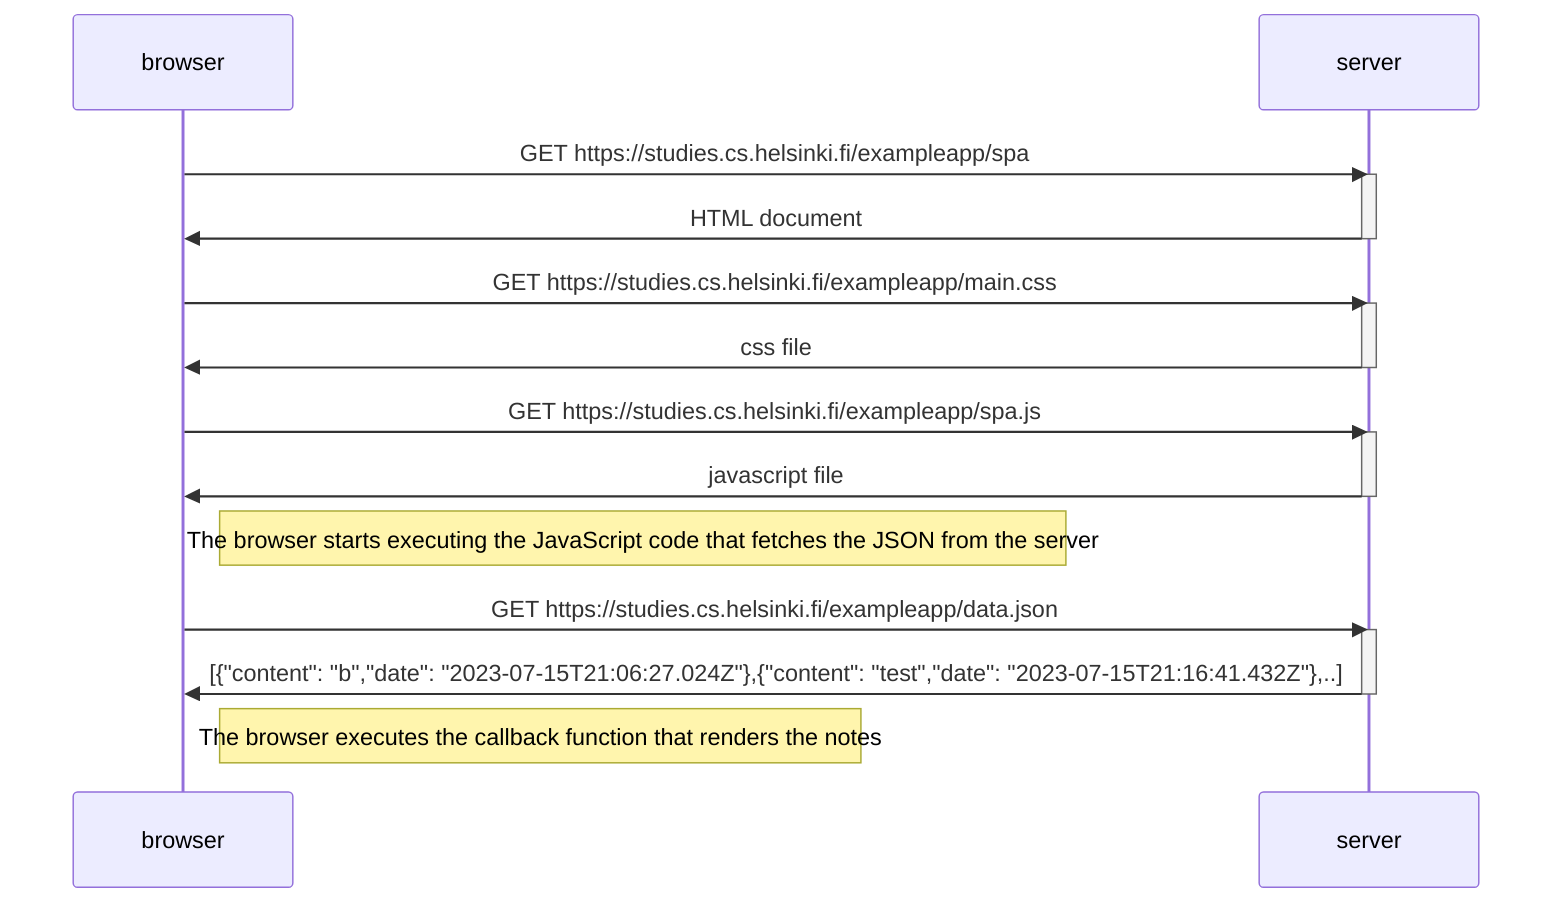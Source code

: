 sequenceDiagram
    participant browser
    participant server

    browser->>server: GET https://studies.cs.helsinki.fi/exampleapp/spa
    activate server
    server->>browser: HTML document
    deactivate server

    browser->>server: GET https://studies.cs.helsinki.fi/exampleapp/main.css
    activate server
    server->>browser: css file
    deactivate server

    browser->>server: GET https://studies.cs.helsinki.fi/exampleapp/spa.js
    activate server
    server->>browser: javascript file
    deactivate server
    Note right of browser: The browser starts executing the JavaScript code that fetches the JSON from the server

    browser->>server: GET https://studies.cs.helsinki.fi/exampleapp/data.json
    activate server
    server->>browser: [{"content": "b","date": "2023-07-15T21:06:27.024Z"},{"content": "test","date": "2023-07-15T21:16:41.432Z"},..]
    deactivate server
    Note right of browser: The browser executes the callback function that renders the notes